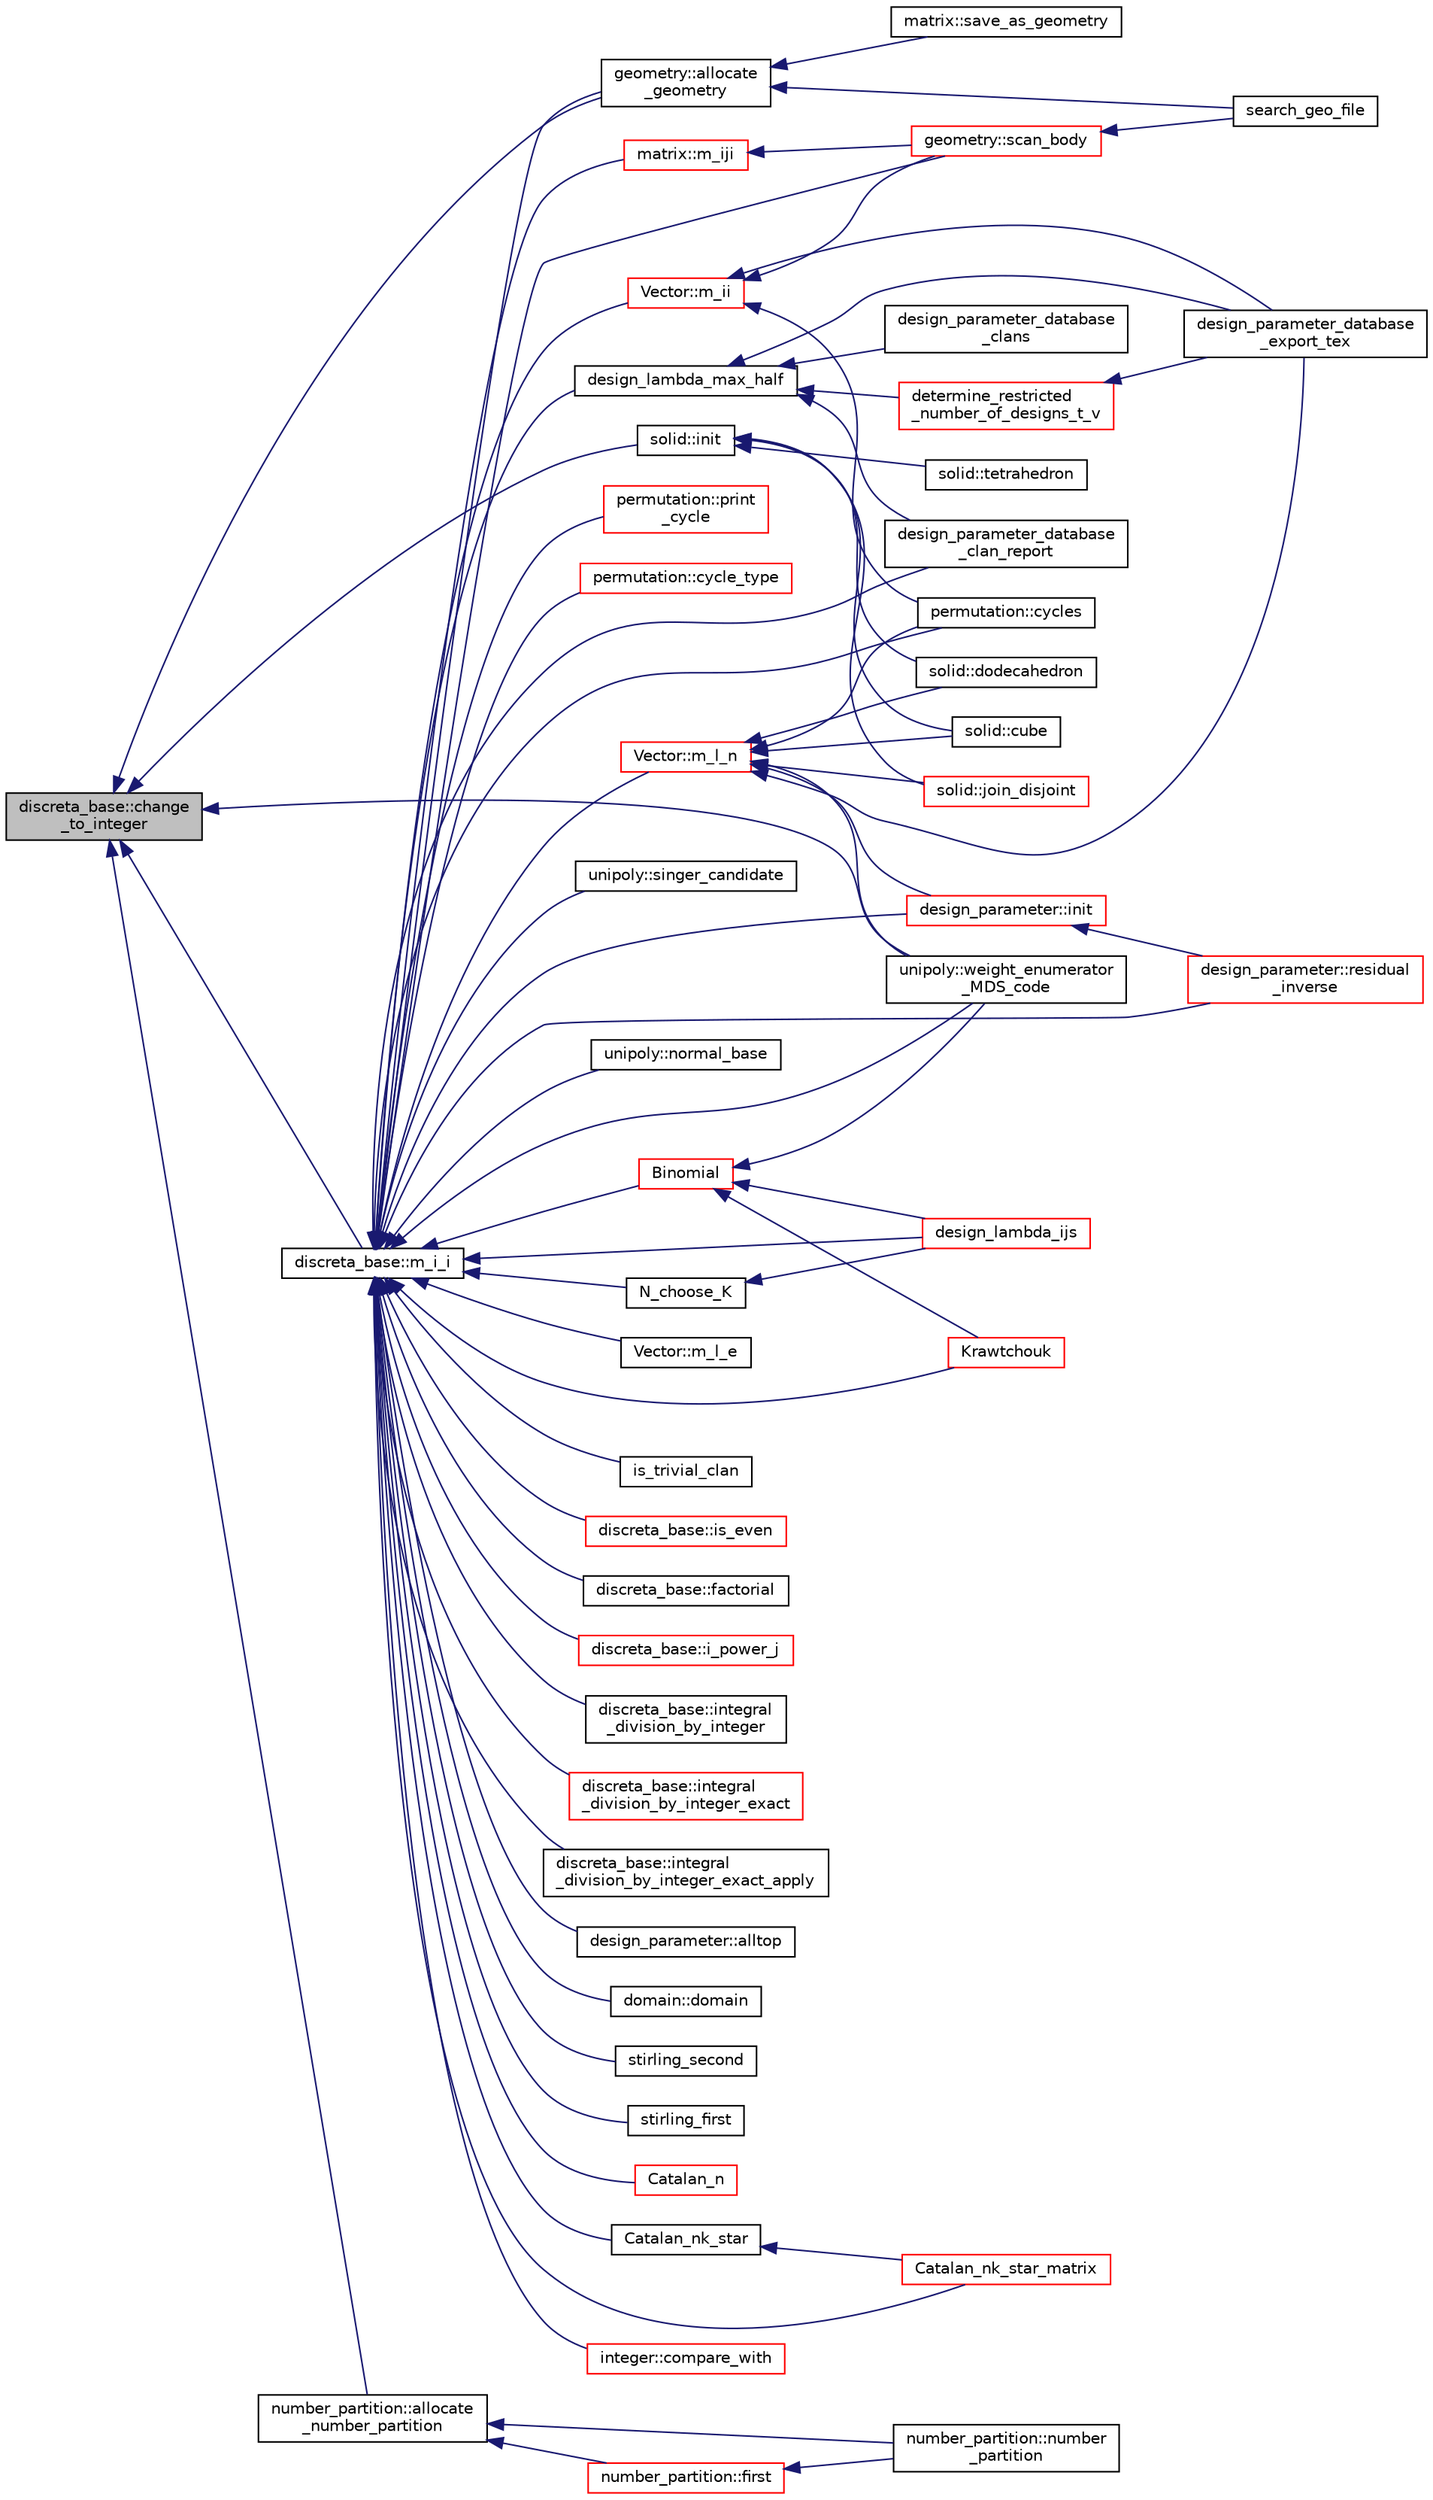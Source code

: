 digraph "discreta_base::change_to_integer"
{
  edge [fontname="Helvetica",fontsize="10",labelfontname="Helvetica",labelfontsize="10"];
  node [fontname="Helvetica",fontsize="10",shape=record];
  rankdir="LR";
  Node10299 [label="discreta_base::change\l_to_integer",height=0.2,width=0.4,color="black", fillcolor="grey75", style="filled", fontcolor="black"];
  Node10299 -> Node10300 [dir="back",color="midnightblue",fontsize="10",style="solid",fontname="Helvetica"];
  Node10300 [label="discreta_base::m_i_i",height=0.2,width=0.4,color="black", fillcolor="white", style="filled",URL="$d7/d71/classdiscreta__base.html#aa231464a9d4bc233f66608021c9ad997"];
  Node10300 -> Node10301 [dir="back",color="midnightblue",fontsize="10",style="solid",fontname="Helvetica"];
  Node10301 [label="design_lambda_max_half",height=0.2,width=0.4,color="black", fillcolor="white", style="filled",URL="$d9/d60/discreta_8h.html#accb093d81f75d5cd3d46f566bba28d6a"];
  Node10301 -> Node10302 [dir="back",color="midnightblue",fontsize="10",style="solid",fontname="Helvetica"];
  Node10302 [label="design_parameter_database\l_export_tex",height=0.2,width=0.4,color="black", fillcolor="white", style="filled",URL="$d9/d60/discreta_8h.html#a075808c1cf57d126d15a0d7794716de7"];
  Node10301 -> Node10303 [dir="back",color="midnightblue",fontsize="10",style="solid",fontname="Helvetica"];
  Node10303 [label="determine_restricted\l_number_of_designs_t_v",height=0.2,width=0.4,color="red", fillcolor="white", style="filled",URL="$d9/d60/discreta_8h.html#a1f0a99cd9ed4f124762cf5224335b2b7"];
  Node10303 -> Node10302 [dir="back",color="midnightblue",fontsize="10",style="solid",fontname="Helvetica"];
  Node10301 -> Node10305 [dir="back",color="midnightblue",fontsize="10",style="solid",fontname="Helvetica"];
  Node10305 [label="design_parameter_database\l_clans",height=0.2,width=0.4,color="black", fillcolor="white", style="filled",URL="$d9/d60/discreta_8h.html#a730cc0fd8e835bbaa467231eebffd74e"];
  Node10301 -> Node10306 [dir="back",color="midnightblue",fontsize="10",style="solid",fontname="Helvetica"];
  Node10306 [label="design_parameter_database\l_clan_report",height=0.2,width=0.4,color="black", fillcolor="white", style="filled",URL="$d9/d60/discreta_8h.html#a744595779bda605193b61d01d79ad981"];
  Node10300 -> Node10307 [dir="back",color="midnightblue",fontsize="10",style="solid",fontname="Helvetica"];
  Node10307 [label="design_lambda_ijs",height=0.2,width=0.4,color="red", fillcolor="white", style="filled",URL="$d9/d60/discreta_8h.html#a89f8e89e9ddb69c6871c43b5253363f2"];
  Node10300 -> Node10311 [dir="back",color="midnightblue",fontsize="10",style="solid",fontname="Helvetica"];
  Node10311 [label="is_trivial_clan",height=0.2,width=0.4,color="black", fillcolor="white", style="filled",URL="$d9/d60/discreta_8h.html#a8884d267607e80d9798a5614f211a8c5"];
  Node10300 -> Node10306 [dir="back",color="midnightblue",fontsize="10",style="solid",fontname="Helvetica"];
  Node10300 -> Node10312 [dir="back",color="midnightblue",fontsize="10",style="solid",fontname="Helvetica"];
  Node10312 [label="discreta_base::is_even",height=0.2,width=0.4,color="red", fillcolor="white", style="filled",URL="$d7/d71/classdiscreta__base.html#a588ab4fb1bc60455db16ea7d1e6f74ca"];
  Node10300 -> Node10314 [dir="back",color="midnightblue",fontsize="10",style="solid",fontname="Helvetica"];
  Node10314 [label="discreta_base::factorial",height=0.2,width=0.4,color="black", fillcolor="white", style="filled",URL="$d7/d71/classdiscreta__base.html#a1e817d0bf74554af67bd4df140989a7f"];
  Node10300 -> Node10315 [dir="back",color="midnightblue",fontsize="10",style="solid",fontname="Helvetica"];
  Node10315 [label="discreta_base::i_power_j",height=0.2,width=0.4,color="red", fillcolor="white", style="filled",URL="$d7/d71/classdiscreta__base.html#ae0bc8b345a8d639e626267ddbebaa7a1"];
  Node10300 -> Node10317 [dir="back",color="midnightblue",fontsize="10",style="solid",fontname="Helvetica"];
  Node10317 [label="discreta_base::integral\l_division_by_integer",height=0.2,width=0.4,color="black", fillcolor="white", style="filled",URL="$d7/d71/classdiscreta__base.html#a99ccabe98387331a67eed3a29c26d004"];
  Node10300 -> Node10318 [dir="back",color="midnightblue",fontsize="10",style="solid",fontname="Helvetica"];
  Node10318 [label="discreta_base::integral\l_division_by_integer_exact",height=0.2,width=0.4,color="red", fillcolor="white", style="filled",URL="$d7/d71/classdiscreta__base.html#a0c0f9fcd2ef1fb56a51bbd93e0411b49"];
  Node10300 -> Node10320 [dir="back",color="midnightblue",fontsize="10",style="solid",fontname="Helvetica"];
  Node10320 [label="discreta_base::integral\l_division_by_integer_exact_apply",height=0.2,width=0.4,color="black", fillcolor="white", style="filled",URL="$d7/d71/classdiscreta__base.html#ae3e8cc479b6823e0ffc1d9b1e0e9d0e7"];
  Node10300 -> Node10321 [dir="back",color="midnightblue",fontsize="10",style="solid",fontname="Helvetica"];
  Node10321 [label="design_parameter::init",height=0.2,width=0.4,color="red", fillcolor="white", style="filled",URL="$da/d94/classdesign__parameter.html#af77829be8d9058a84169c36143307b5d"];
  Node10321 -> Node10325 [dir="back",color="midnightblue",fontsize="10",style="solid",fontname="Helvetica"];
  Node10325 [label="design_parameter::residual\l_inverse",height=0.2,width=0.4,color="red", fillcolor="white", style="filled",URL="$da/d94/classdesign__parameter.html#a98630a1cdc565c3c826a2636a499c5f6"];
  Node10300 -> Node10325 [dir="back",color="midnightblue",fontsize="10",style="solid",fontname="Helvetica"];
  Node10300 -> Node10326 [dir="back",color="midnightblue",fontsize="10",style="solid",fontname="Helvetica"];
  Node10326 [label="design_parameter::alltop",height=0.2,width=0.4,color="black", fillcolor="white", style="filled",URL="$da/d94/classdesign__parameter.html#ac91d8a483974702c826889aade83cd5f"];
  Node10300 -> Node10327 [dir="back",color="midnightblue",fontsize="10",style="solid",fontname="Helvetica"];
  Node10327 [label="Vector::m_ii",height=0.2,width=0.4,color="red", fillcolor="white", style="filled",URL="$d5/db2/class_vector.html#aa6a97eabb43f192a47947f4f6acbb04d"];
  Node10327 -> Node10302 [dir="back",color="midnightblue",fontsize="10",style="solid",fontname="Helvetica"];
  Node10327 -> Node10340 [dir="back",color="midnightblue",fontsize="10",style="solid",fontname="Helvetica"];
  Node10340 [label="geometry::scan_body",height=0.2,width=0.4,color="red", fillcolor="white", style="filled",URL="$da/d44/classgeometry.html#a71bc2e3a3f4ca02e8518ab5518a4e0df"];
  Node10340 -> Node10342 [dir="back",color="midnightblue",fontsize="10",style="solid",fontname="Helvetica"];
  Node10342 [label="search_geo_file",height=0.2,width=0.4,color="black", fillcolor="white", style="filled",URL="$d6/d4a/geometry_8_c.html#a11af609febe3a9db20d8236af36928c5"];
  Node10327 -> Node10368 [dir="back",color="midnightblue",fontsize="10",style="solid",fontname="Helvetica"];
  Node10368 [label="permutation::cycles",height=0.2,width=0.4,color="black", fillcolor="white", style="filled",URL="$d0/d08/classpermutation.html#a88706cf2c683df70a29156f39b3e4895"];
  Node10300 -> Node10437 [dir="back",color="midnightblue",fontsize="10",style="solid",fontname="Helvetica"];
  Node10437 [label="matrix::m_iji",height=0.2,width=0.4,color="red", fillcolor="white", style="filled",URL="$d1/d8d/classmatrix.html#a8cece141dbb3d39e94933c8da46dbd50"];
  Node10437 -> Node10340 [dir="back",color="midnightblue",fontsize="10",style="solid",fontname="Helvetica"];
  Node10300 -> Node10448 [dir="back",color="midnightblue",fontsize="10",style="solid",fontname="Helvetica"];
  Node10448 [label="domain::domain",height=0.2,width=0.4,color="black", fillcolor="white", style="filled",URL="$de/d3b/classdomain.html#a570464e8e5808cd168f95cd7495cccd1"];
  Node10300 -> Node10449 [dir="back",color="midnightblue",fontsize="10",style="solid",fontname="Helvetica"];
  Node10449 [label="geometry::allocate\l_geometry",height=0.2,width=0.4,color="black", fillcolor="white", style="filled",URL="$da/d44/classgeometry.html#a243e84ff38207957ad5976020c19a033"];
  Node10449 -> Node10342 [dir="back",color="midnightblue",fontsize="10",style="solid",fontname="Helvetica"];
  Node10449 -> Node10450 [dir="back",color="midnightblue",fontsize="10",style="solid",fontname="Helvetica"];
  Node10450 [label="matrix::save_as_geometry",height=0.2,width=0.4,color="black", fillcolor="white", style="filled",URL="$d1/d8d/classmatrix.html#ae2ce1d7bc40998e94c67cc2336f47665"];
  Node10300 -> Node10340 [dir="back",color="midnightblue",fontsize="10",style="solid",fontname="Helvetica"];
  Node10300 -> Node10451 [dir="back",color="midnightblue",fontsize="10",style="solid",fontname="Helvetica"];
  Node10451 [label="stirling_second",height=0.2,width=0.4,color="black", fillcolor="white", style="filled",URL="$d3/d72/global_8_c.html#a97414d48b4630aa231d26a78ae3158af"];
  Node10300 -> Node10452 [dir="back",color="midnightblue",fontsize="10",style="solid",fontname="Helvetica"];
  Node10452 [label="stirling_first",height=0.2,width=0.4,color="black", fillcolor="white", style="filled",URL="$d3/d72/global_8_c.html#adb2788e2fccfe63b84d5c2d118c07b5f"];
  Node10300 -> Node10453 [dir="back",color="midnightblue",fontsize="10",style="solid",fontname="Helvetica"];
  Node10453 [label="Catalan_n",height=0.2,width=0.4,color="red", fillcolor="white", style="filled",URL="$d3/d72/global_8_c.html#aba8c5809d21a80e32d11a34ca84d042f"];
  Node10300 -> Node10455 [dir="back",color="midnightblue",fontsize="10",style="solid",fontname="Helvetica"];
  Node10455 [label="Catalan_nk_star_matrix",height=0.2,width=0.4,color="red", fillcolor="white", style="filled",URL="$d3/d72/global_8_c.html#a62ffa2ad8cbaaf9dbb813890cea86a2f"];
  Node10300 -> Node10457 [dir="back",color="midnightblue",fontsize="10",style="solid",fontname="Helvetica"];
  Node10457 [label="Catalan_nk_star",height=0.2,width=0.4,color="black", fillcolor="white", style="filled",URL="$d3/d72/global_8_c.html#a7ab517d5c1a799b2c861307095cc651b"];
  Node10457 -> Node10455 [dir="back",color="midnightblue",fontsize="10",style="solid",fontname="Helvetica"];
  Node10300 -> Node10458 [dir="back",color="midnightblue",fontsize="10",style="solid",fontname="Helvetica"];
  Node10458 [label="N_choose_K",height=0.2,width=0.4,color="black", fillcolor="white", style="filled",URL="$d3/d72/global_8_c.html#a21dbd2ab337323b55df9230b6ded86e7"];
  Node10458 -> Node10307 [dir="back",color="midnightblue",fontsize="10",style="solid",fontname="Helvetica"];
  Node10300 -> Node10459 [dir="back",color="midnightblue",fontsize="10",style="solid",fontname="Helvetica"];
  Node10459 [label="Binomial",height=0.2,width=0.4,color="red", fillcolor="white", style="filled",URL="$d3/d72/global_8_c.html#a832bb13a7500f74e6ce6fd77a4133dcf"];
  Node10459 -> Node10307 [dir="back",color="midnightblue",fontsize="10",style="solid",fontname="Helvetica"];
  Node10459 -> Node10463 [dir="back",color="midnightblue",fontsize="10",style="solid",fontname="Helvetica"];
  Node10463 [label="Krawtchouk",height=0.2,width=0.4,color="red", fillcolor="white", style="filled",URL="$d3/d72/global_8_c.html#ad3be3dc3214d9e03b616e03420b3a105"];
  Node10459 -> Node10465 [dir="back",color="midnightblue",fontsize="10",style="solid",fontname="Helvetica"];
  Node10465 [label="unipoly::weight_enumerator\l_MDS_code",height=0.2,width=0.4,color="black", fillcolor="white", style="filled",URL="$d1/d89/classunipoly.html#ad9a4b7b883285271fc39528f74755a07"];
  Node10300 -> Node10463 [dir="back",color="midnightblue",fontsize="10",style="solid",fontname="Helvetica"];
  Node10300 -> Node10466 [dir="back",color="midnightblue",fontsize="10",style="solid",fontname="Helvetica"];
  Node10466 [label="integer::compare_with",height=0.2,width=0.4,color="red", fillcolor="white", style="filled",URL="$d0/de5/classinteger.html#a20cc8d8d4913e9ee746c6758bbb2e62a"];
  Node10300 -> Node10471 [dir="back",color="midnightblue",fontsize="10",style="solid",fontname="Helvetica"];
  Node10471 [label="permutation::print\l_cycle",height=0.2,width=0.4,color="red", fillcolor="white", style="filled",URL="$d0/d08/classpermutation.html#abf779232815eb4c16286cf642d214b50"];
  Node10300 -> Node10473 [dir="back",color="midnightblue",fontsize="10",style="solid",fontname="Helvetica"];
  Node10473 [label="permutation::cycle_type",height=0.2,width=0.4,color="red", fillcolor="white", style="filled",URL="$d0/d08/classpermutation.html#a5509600cbe40b5c6cdaff56d822b4de0"];
  Node10300 -> Node10368 [dir="back",color="midnightblue",fontsize="10",style="solid",fontname="Helvetica"];
  Node10300 -> Node10477 [dir="back",color="midnightblue",fontsize="10",style="solid",fontname="Helvetica"];
  Node10477 [label="unipoly::singer_candidate",height=0.2,width=0.4,color="black", fillcolor="white", style="filled",URL="$d1/d89/classunipoly.html#a53231caafb097fc75404538383b88197"];
  Node10300 -> Node10478 [dir="back",color="midnightblue",fontsize="10",style="solid",fontname="Helvetica"];
  Node10478 [label="unipoly::normal_base",height=0.2,width=0.4,color="black", fillcolor="white", style="filled",URL="$d1/d89/classunipoly.html#a38f30f53df7f4ff1506f2b41666ff39e"];
  Node10300 -> Node10465 [dir="back",color="midnightblue",fontsize="10",style="solid",fontname="Helvetica"];
  Node10300 -> Node10479 [dir="back",color="midnightblue",fontsize="10",style="solid",fontname="Helvetica"];
  Node10479 [label="Vector::m_l_n",height=0.2,width=0.4,color="red", fillcolor="white", style="filled",URL="$d5/db2/class_vector.html#a5c7c126e6266ecdc832c5ce5bc1cca2f"];
  Node10479 -> Node10302 [dir="back",color="midnightblue",fontsize="10",style="solid",fontname="Helvetica"];
  Node10479 -> Node10321 [dir="back",color="midnightblue",fontsize="10",style="solid",fontname="Helvetica"];
  Node10479 -> Node10368 [dir="back",color="midnightblue",fontsize="10",style="solid",fontname="Helvetica"];
  Node10479 -> Node10532 [dir="back",color="midnightblue",fontsize="10",style="solid",fontname="Helvetica"];
  Node10532 [label="solid::join_disjoint",height=0.2,width=0.4,color="red", fillcolor="white", style="filled",URL="$d8/def/classsolid.html#ac3c7868e3b650b7112309c7ad15a394c"];
  Node10479 -> Node10373 [dir="back",color="midnightblue",fontsize="10",style="solid",fontname="Helvetica"];
  Node10373 [label="solid::cube",height=0.2,width=0.4,color="black", fillcolor="white", style="filled",URL="$d8/def/classsolid.html#a308e6888759550da489397527ed89137"];
  Node10479 -> Node10539 [dir="back",color="midnightblue",fontsize="10",style="solid",fontname="Helvetica"];
  Node10539 [label="solid::dodecahedron",height=0.2,width=0.4,color="black", fillcolor="white", style="filled",URL="$d8/def/classsolid.html#a514072d4dfd0f82ba24b0df1ac302d6f"];
  Node10479 -> Node10465 [dir="back",color="midnightblue",fontsize="10",style="solid",fontname="Helvetica"];
  Node10300 -> Node10559 [dir="back",color="midnightblue",fontsize="10",style="solid",fontname="Helvetica"];
  Node10559 [label="Vector::m_l_e",height=0.2,width=0.4,color="black", fillcolor="white", style="filled",URL="$d5/db2/class_vector.html#a9d057659215b5afa5efb8dabb9b04ab4"];
  Node10299 -> Node10449 [dir="back",color="midnightblue",fontsize="10",style="solid",fontname="Helvetica"];
  Node10299 -> Node10560 [dir="back",color="midnightblue",fontsize="10",style="solid",fontname="Helvetica"];
  Node10560 [label="number_partition::allocate\l_number_partition",height=0.2,width=0.4,color="black", fillcolor="white", style="filled",URL="$df/d50/classnumber__partition.html#a3c5649dc95f5ca53df4b0c58de6c1dc5"];
  Node10560 -> Node10527 [dir="back",color="midnightblue",fontsize="10",style="solid",fontname="Helvetica"];
  Node10527 [label="number_partition::number\l_partition",height=0.2,width=0.4,color="black", fillcolor="white", style="filled",URL="$df/d50/classnumber__partition.html#a5c08f2f2afd49281b54e799bd5fc3faa"];
  Node10560 -> Node10526 [dir="back",color="midnightblue",fontsize="10",style="solid",fontname="Helvetica"];
  Node10526 [label="number_partition::first",height=0.2,width=0.4,color="red", fillcolor="white", style="filled",URL="$df/d50/classnumber__partition.html#ad8fd23e15805386340aac1c807c0bbc2"];
  Node10526 -> Node10527 [dir="back",color="midnightblue",fontsize="10",style="solid",fontname="Helvetica"];
  Node10299 -> Node10561 [dir="back",color="midnightblue",fontsize="10",style="solid",fontname="Helvetica"];
  Node10561 [label="solid::init",height=0.2,width=0.4,color="black", fillcolor="white", style="filled",URL="$d8/def/classsolid.html#afc711954316958b35630fbc8542bcd05"];
  Node10561 -> Node10532 [dir="back",color="midnightblue",fontsize="10",style="solid",fontname="Helvetica"];
  Node10561 -> Node10562 [dir="back",color="midnightblue",fontsize="10",style="solid",fontname="Helvetica"];
  Node10562 [label="solid::tetrahedron",height=0.2,width=0.4,color="black", fillcolor="white", style="filled",URL="$d8/def/classsolid.html#ad40cf6e9d27be77f0a01528442e04682"];
  Node10561 -> Node10373 [dir="back",color="midnightblue",fontsize="10",style="solid",fontname="Helvetica"];
  Node10561 -> Node10539 [dir="back",color="midnightblue",fontsize="10",style="solid",fontname="Helvetica"];
  Node10299 -> Node10465 [dir="back",color="midnightblue",fontsize="10",style="solid",fontname="Helvetica"];
}
